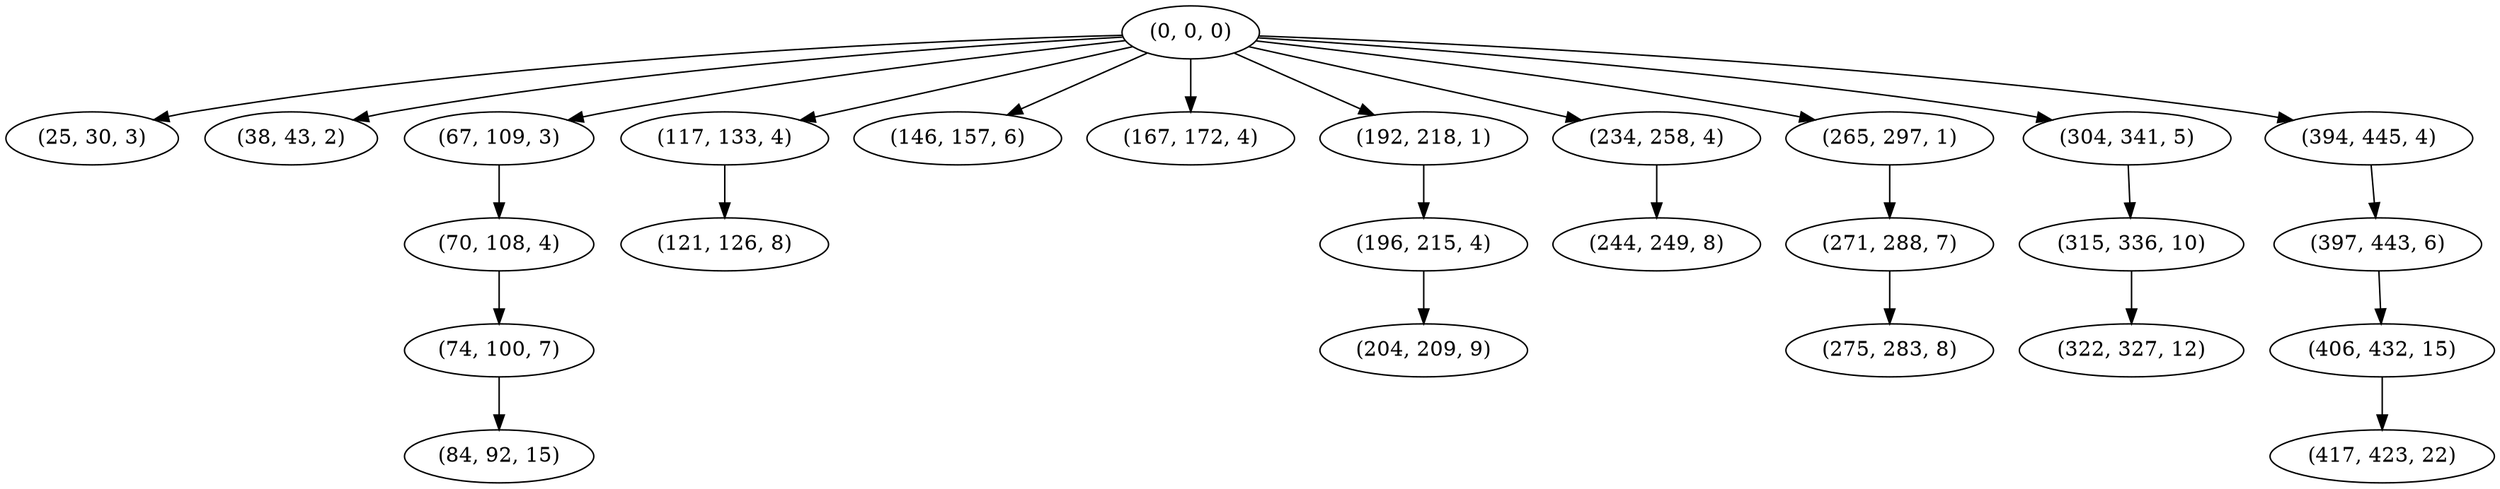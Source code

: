 digraph tree {
    "(0, 0, 0)";
    "(25, 30, 3)";
    "(38, 43, 2)";
    "(67, 109, 3)";
    "(70, 108, 4)";
    "(74, 100, 7)";
    "(84, 92, 15)";
    "(117, 133, 4)";
    "(121, 126, 8)";
    "(146, 157, 6)";
    "(167, 172, 4)";
    "(192, 218, 1)";
    "(196, 215, 4)";
    "(204, 209, 9)";
    "(234, 258, 4)";
    "(244, 249, 8)";
    "(265, 297, 1)";
    "(271, 288, 7)";
    "(275, 283, 8)";
    "(304, 341, 5)";
    "(315, 336, 10)";
    "(322, 327, 12)";
    "(394, 445, 4)";
    "(397, 443, 6)";
    "(406, 432, 15)";
    "(417, 423, 22)";
    "(0, 0, 0)" -> "(25, 30, 3)";
    "(0, 0, 0)" -> "(38, 43, 2)";
    "(0, 0, 0)" -> "(67, 109, 3)";
    "(0, 0, 0)" -> "(117, 133, 4)";
    "(0, 0, 0)" -> "(146, 157, 6)";
    "(0, 0, 0)" -> "(167, 172, 4)";
    "(0, 0, 0)" -> "(192, 218, 1)";
    "(0, 0, 0)" -> "(234, 258, 4)";
    "(0, 0, 0)" -> "(265, 297, 1)";
    "(0, 0, 0)" -> "(304, 341, 5)";
    "(0, 0, 0)" -> "(394, 445, 4)";
    "(67, 109, 3)" -> "(70, 108, 4)";
    "(70, 108, 4)" -> "(74, 100, 7)";
    "(74, 100, 7)" -> "(84, 92, 15)";
    "(117, 133, 4)" -> "(121, 126, 8)";
    "(192, 218, 1)" -> "(196, 215, 4)";
    "(196, 215, 4)" -> "(204, 209, 9)";
    "(234, 258, 4)" -> "(244, 249, 8)";
    "(265, 297, 1)" -> "(271, 288, 7)";
    "(271, 288, 7)" -> "(275, 283, 8)";
    "(304, 341, 5)" -> "(315, 336, 10)";
    "(315, 336, 10)" -> "(322, 327, 12)";
    "(394, 445, 4)" -> "(397, 443, 6)";
    "(397, 443, 6)" -> "(406, 432, 15)";
    "(406, 432, 15)" -> "(417, 423, 22)";
}
